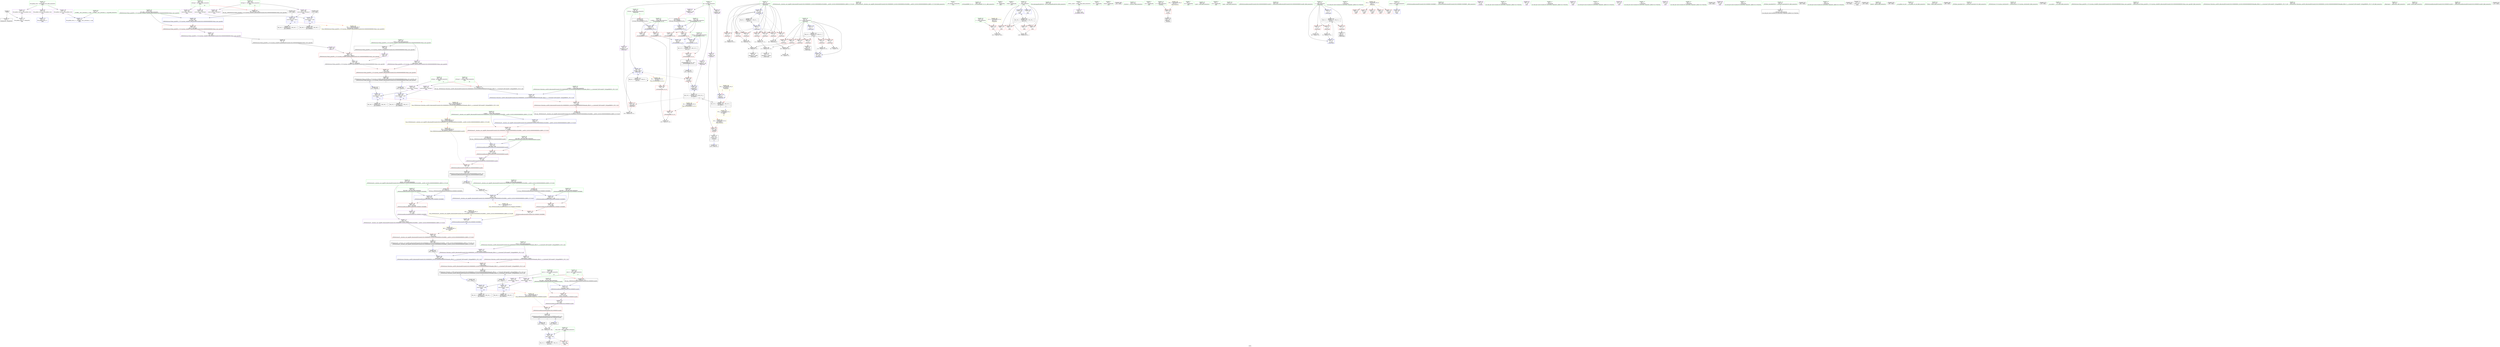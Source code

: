 digraph "SVFG" {
	label="SVFG";

	Node0x55b8c150f120 [shape=record,color=grey,label="{NodeID: 0\nNullPtr}"];
	Node0x55b8c150f120 -> Node0x55b8c1637df0[style=solid];
	Node0x55b8c150f120 -> Node0x55b8c163e3c0[style=solid];
	Node0x55b8c1673c60 [shape=record,color=black,label="{NodeID: 443\n235 = PHI()\n}"];
	Node0x55b8c1673c60 -> Node0x55b8c1639440[style=solid];
	Node0x55b8c1639510 [shape=record,color=blue,label="{NodeID: 194\n240\<--239\ncoerce.dive18\<--call17\nmain\n|{|<s1>16}}"];
	Node0x55b8c1639510 -> Node0x55b8c1653340[style=dashed];
	Node0x55b8c1639510:s1 -> Node0x55b8c1657e40[style=dashed,color=red];
	Node0x55b8c1635e90 [shape=record,color=purple,label="{NodeID: 111\n285\<--274\ncoerce.dive1\<--retval\n_ZNSt6chrono13duration_castINS_8durationIlSt5ratioILl1ELl1000EEEElS2_ILl1ELl1000000000EEEENSt9enable_ifIXsr13__is_durationIT_EE5valueES7_E4typeERKNS1_IT0_T1_EE\n}"];
	Node0x55b8c1635e90 -> Node0x55b8c163d790[style=solid];
	Node0x55b8c16348b0 [shape=record,color=green,label="{NodeID: 28\n58\<--59\nref.tmp\<--ref.tmp_field_insensitive\n_Z6precmpv\n|{|<s1>3}}"];
	Node0x55b8c16348b0 -> Node0x55b8c163e8d0[style=solid];
	Node0x55b8c16348b0:s1 -> Node0x55b8c1672360[style=solid,color=red];
	Node0x55b8c1651a40 [shape=record,color=black,label="{NodeID: 305\nMR_31V_2 = PHI(MR_31V_3, MR_31V_1, )\npts\{192 \}\n}"];
	Node0x55b8c1651a40 -> Node0x55b8c16396b0[style=dashed];
	Node0x55b8c163c750 [shape=record,color=red,label="{NodeID: 139\n111\<--56\n\<--j\n_Z6precmpv\n}"];
	Node0x55b8c163c750 -> Node0x55b8c16468a0[style=solid];
	Node0x55b8c16371a0 [shape=record,color=green,label="{NodeID: 56\n281\<--282\n_ZNSt6chrono20__duration_cast_implINS_8durationIlSt5ratioILl1ELl1000EEEES2_ILl1ELl1000000EElLb1ELb0EE6__castIlS2_ILl1ELl1000000000EEEES4_RKNS1_IT_T0_EE\<--_ZNSt6chrono20__duration_cast_implINS_8durationIlSt5ratioILl1ELl1000EEEES2_ILl1ELl1000000EElLb1ELb0EE6__castIlS2_ILl1ELl1000000000EEEES4_RKNS1_IT_T0_EE_field_insensitive\n}"];
	Node0x55b8c1657e40 [shape=record,color=yellow,style=double,label="{NodeID: 333\n50V_1 = ENCHI(MR_50V_0)\npts\{1820000 1880000 \}\nFun[_ZNSt6chrono13duration_castINS_8durationIlSt5ratioILl1ELl1000EEEElS2_ILl1ELl1000000000EEEENSt9enable_ifIXsr13__is_durationIT_EE5valueES7_E4typeERKNS1_IT0_T1_EE]|{<s0>22}}"];
	Node0x55b8c1657e40:s0 -> Node0x55b8c16576b0[style=dashed,color=red];
	Node0x55b8c163de10 [shape=record,color=red,label="{NodeID: 167\n349\<--348\n\<--__r\n_ZNKSt6chrono8durationIlSt5ratioILl1ELl1000000000EEE5countEv\n}"];
	Node0x55b8c163de10 -> Node0x55b8c1638b50[style=solid];
	Node0x55b8c16389b0 [shape=record,color=black,label="{NodeID: 84\n311\<--318\n_ZNKSt6chrono8durationIlSt5ratioILl1ELl1000EEE5countEv_ret\<--\n_ZNKSt6chrono8durationIlSt5ratioILl1ELl1000EEE5countEv\n|{<s0>17|<s1>18}}"];
	Node0x55b8c16389b0:s0 -> Node0x55b8c1674010[style=solid,color=blue];
	Node0x55b8c16389b0:s1 -> Node0x55b8c1674150[style=solid,color=blue];
	Node0x55b8c1623600 [shape=record,color=green,label="{NodeID: 1\n7\<--1\n__dso_handle\<--dummyObj\nGlob }"];
	Node0x55b8c1673d30 [shape=record,color=black,label="{NodeID: 444\n239 = PHI(289, )\n}"];
	Node0x55b8c1673d30 -> Node0x55b8c1639510[style=solid];
	Node0x55b8c1659870 [shape=record,color=yellow,style=double,label="{NodeID: 361\n60V_1 = ENCHI(MR_60V_0)\npts\{1800000 1860000 \}\nFun[_ZNKSt6chrono8durationIlSt5ratioILl1ELl1000EEE5countEv]}"];
	Node0x55b8c1659870 -> Node0x55b8c163dad0[style=dashed];
	Node0x55b8c16395e0 [shape=record,color=blue,label="{NodeID: 195\n243\<--242\ncoerce.dive20\<--call19\nmain\n|{|<s1>17}}"];
	Node0x55b8c16395e0 -> Node0x55b8c1652e40[style=dashed];
	Node0x55b8c16395e0:s1 -> Node0x55b8c1659870[style=dashed,color=red];
	Node0x55b8c1635f60 [shape=record,color=purple,label="{NodeID: 112\n305\<--291\ncoerce.dive\<--retval\n_ZNKSt6chrono10time_pointINS_3_V212system_clockENS_8durationIlSt5ratioILl1ELl1000000000EEEEE16time_since_epochEv\n}"];
	Node0x55b8c1635f60 -> Node0x55b8c163d930[style=solid];
	Node0x55b8c1634980 [shape=record,color=green,label="{NodeID: 29\n106\<--107\n_ZSt3minIiERKT_S2_S2_\<--_ZSt3minIiERKT_S2_S2__field_insensitive\n}"];
	Node0x55b8c1651f40 [shape=record,color=black,label="{NodeID: 306\nMR_34V_2 = PHI(MR_34V_3, MR_34V_1, )\npts\{1800000 \}\n}"];
	Node0x55b8c1651f40 -> Node0x55b8c1639370[style=dashed];
	Node0x55b8c163c820 [shape=record,color=red,label="{NodeID: 140\n118\<--56\n\<--j\n_Z6precmpv\n}"];
	Node0x55b8c163c820 -> Node0x55b8c1646120[style=solid];
	Node0x55b8c16372a0 [shape=record,color=green,label="{NodeID: 57\n291\<--292\nretval\<--retval_field_insensitive\n_ZNKSt6chrono10time_pointINS_3_V212system_clockENS_8durationIlSt5ratioILl1ELl1000000000EEEEE16time_since_epochEv\n}"];
	Node0x55b8c16372a0 -> Node0x55b8c1638740[style=solid];
	Node0x55b8c16372a0 -> Node0x55b8c1635f60[style=solid];
	Node0x55b8c1657f50 [shape=record,color=yellow,style=double,label="{NodeID: 334\n64V_1 = ENCHI(MR_64V_0)\npts\{327 \}\nFun[_ZNSt6chrono8durationIlSt5ratioILl1ELl1000EEEC2IlvEERKT_]}"];
	Node0x55b8c1657f50 -> Node0x55b8c163e080[style=dashed];
	Node0x55b8c163dee0 [shape=record,color=red,label="{NodeID: 168\n360\<--354\nthis1\<--this.addr\n_ZNSt6chrono8durationIlSt5ratioILl1ELl1000EEEC2IlvEERKT_\n}"];
	Node0x55b8c163dee0 -> Node0x55b8c163b710[style=solid];
	Node0x55b8c1638a80 [shape=record,color=black,label="{NodeID: 85\n320\<--340\n_ZNSt6chrono20__duration_cast_implINS_8durationIlSt5ratioILl1ELl1000EEEES2_ILl1ELl1000000EElLb1ELb0EE6__castIlS2_ILl1ELl1000000000EEEES4_RKNS1_IT_T0_EE_ret\<--\n_ZNSt6chrono20__duration_cast_implINS_8durationIlSt5ratioILl1ELl1000EEEES2_ILl1ELl1000000EElLb1ELb0EE6__castIlS2_ILl1ELl1000000000EEEES4_RKNS1_IT_T0_EE\n|{<s0>22}}"];
	Node0x55b8c1638a80:s0 -> Node0x55b8c1674360[style=solid,color=blue];
	Node0x55b8c1623690 [shape=record,color=green,label="{NodeID: 2\n10\<--1\n.str\<--dummyObj\nGlob }"];
	Node0x55b8c1673ed0 [shape=record,color=black,label="{NodeID: 445\n242 = PHI(272, )\n}"];
	Node0x55b8c1673ed0 -> Node0x55b8c16395e0[style=solid];
	Node0x55b8c16396b0 [shape=record,color=blue,label="{NodeID: 196\n191\<--249\ntime_used\<--sub\nmain\n}"];
	Node0x55b8c16396b0 -> Node0x55b8c163d5f0[style=dashed];
	Node0x55b8c16396b0 -> Node0x55b8c1651a40[style=dashed];
	Node0x55b8c1636030 [shape=record,color=purple,label="{NodeID: 113\n297\<--296\n__d\<--this1\n_ZNKSt6chrono10time_pointINS_3_V212system_clockENS_8durationIlSt5ratioILl1ELl1000000000EEEEE16time_since_epochEv\n}"];
	Node0x55b8c1636030 -> Node0x55b8c1638810[style=solid];
	Node0x55b8c1634a80 [shape=record,color=green,label="{NodeID: 30\n131\<--132\nretval\<--retval_field_insensitive\n_ZSt3minIiERKT_S2_S2_\n}"];
	Node0x55b8c1634a80 -> Node0x55b8c163ca90[style=solid];
	Node0x55b8c1634a80 -> Node0x55b8c163edb0[style=solid];
	Node0x55b8c1634a80 -> Node0x55b8c163ee80[style=solid];
	Node0x55b8c1652440 [shape=record,color=black,label="{NodeID: 307\nMR_36V_2 = PHI(MR_36V_3, MR_36V_1, )\npts\{1820000 \}\n}"];
	Node0x55b8c1652440 -> Node0x55b8c163f1c0[style=dashed];
	Node0x55b8c163c8f0 [shape=record,color=red,label="{NodeID: 141\n102\<--101\n\<--arrayidx13\n_Z6precmpv\n}"];
	Node0x55b8c163c8f0 -> Node0x55b8c1647020[style=solid];
	Node0x55b8c1637370 [shape=record,color=green,label="{NodeID: 58\n293\<--294\nthis.addr\<--this.addr_field_insensitive\n_ZNKSt6chrono10time_pointINS_3_V212system_clockENS_8durationIlSt5ratioILl1ELl1000000000EEEEE16time_since_epochEv\n}"];
	Node0x55b8c1637370 -> Node0x55b8c163d860[style=solid];
	Node0x55b8c1637370 -> Node0x55b8c16399f0[style=solid];
	Node0x55b8c165fdf0 [shape=record,color=yellow,style=double,label="{NodeID: 418\n10V_2 = CSCHI(MR_10V_1)\npts\{90000 \}\nCS[]|{<s0>12}}"];
	Node0x55b8c165fdf0:s0 -> Node0x55b8c149de00[style=dashed,color=red];
	Node0x55b8c163dfb0 [shape=record,color=red,label="{NodeID: 169\n362\<--356\n\<--__rep.addr\n_ZNSt6chrono8durationIlSt5ratioILl1ELl1000EEEC2IlvEERKT_\n}"];
	Node0x55b8c163dfb0 -> Node0x55b8c163e080[style=solid];
	Node0x55b8c1638b50 [shape=record,color=black,label="{NodeID: 86\n342\<--349\n_ZNKSt6chrono8durationIlSt5ratioILl1ELl1000000000EEE5countEv_ret\<--\n_ZNKSt6chrono8durationIlSt5ratioILl1ELl1000000000EEE5countEv\n|{<s0>24}}"];
	Node0x55b8c1638b50:s0 -> Node0x55b8c1672190[style=solid,color=blue];
	Node0x55b8c1632b70 [shape=record,color=green,label="{NodeID: 3\n12\<--1\nstderr\<--dummyObj\nGlob }"];
	Node0x55b8c1674010 [shape=record,color=black,label="{NodeID: 446\n245 = PHI(311, )\n}"];
	Node0x55b8c1674010 -> Node0x55b8c1645fa0[style=solid];
	Node0x55b8c1639780 [shape=record,color=blue,label="{NodeID: 197\n177\<--259\n_\<--inc\nmain\n}"];
	Node0x55b8c1639780 -> Node0x55b8c1651540[style=dashed];
	Node0x55b8c1636100 [shape=record,color=purple,label="{NodeID: 114\n378\<--298\noffset_0\<--\n}"];
	Node0x55b8c1636100 -> Node0x55b8c1639ac0[style=solid];
	Node0x55b8c1634b50 [shape=record,color=green,label="{NodeID: 31\n133\<--134\n__a.addr\<--__a.addr_field_insensitive\n_ZSt3minIiERKT_S2_S2_\n}"];
	Node0x55b8c1634b50 -> Node0x55b8c163cb60[style=solid];
	Node0x55b8c1634b50 -> Node0x55b8c163cc30[style=solid];
	Node0x55b8c1634b50 -> Node0x55b8c163ec10[style=solid];
	Node0x55b8c1652940 [shape=record,color=black,label="{NodeID: 308\nMR_38V_2 = PHI(MR_38V_3, MR_38V_1, )\npts\{1840000 \}\n}"];
	Node0x55b8c1652940 -> Node0x55b8c163f0f0[style=dashed];
	Node0x55b8c163c9c0 [shape=record,color=red,label="{NodeID: 142\n108\<--105\n\<--call\n_Z6precmpv\n}"];
	Node0x55b8c163c9c0 -> Node0x55b8c163e9a0[style=solid];
	Node0x55b8c1637440 [shape=record,color=green,label="{NodeID: 59\n303\<--304\nllvm.memcpy.p0i8.p0i8.i64\<--llvm.memcpy.p0i8.p0i8.i64_field_insensitive\n}"];
	Node0x55b8c165ff50 [shape=record,color=yellow,style=double,label="{NodeID: 419\n66V_2 = CSCHI(MR_66V_1)\npts\{3230000 \}\nCS[]}"];
	Node0x55b8c165ff50 -> Node0x55b8c163dc70[style=dashed];
	Node0x55b8c163e080 [shape=record,color=red,label="{NodeID: 170\n363\<--362\n\<--\n_ZNSt6chrono8durationIlSt5ratioILl1ELl1000EEEC2IlvEERKT_\n}"];
	Node0x55b8c163e080 -> Node0x55b8c163a070[style=solid];
	Node0x55b8c1638c20 [shape=record,color=purple,label="{NodeID: 87\n33\<--4\n\<--_ZStL8__ioinit\n__cxx_global_var_init\n}"];
	Node0x55b8c1632c00 [shape=record,color=green,label="{NodeID: 4\n13\<--1\n.str.1\<--dummyObj\nGlob }"];
	Node0x55b8c1674150 [shape=record,color=black,label="{NodeID: 447\n248 = PHI(311, )\n}"];
	Node0x55b8c1674150 -> Node0x55b8c1645fa0[style=solid];
	Node0x55b8c1639850 [shape=record,color=blue,label="{NodeID: 198\n276\<--273\n__d.addr\<--__d\n_ZNSt6chrono13duration_castINS_8durationIlSt5ratioILl1ELl1000EEEElS2_ILl1ELl1000000000EEEENSt9enable_ifIXsr13__is_durationIT_EE5valueES7_E4typeERKNS1_IT0_T1_EE\n}"];
	Node0x55b8c1639850 -> Node0x55b8c163d6c0[style=dashed];
	Node0x55b8c163b3d0 [shape=record,color=purple,label="{NodeID: 115\n379\<--299\noffset_0\<--\n}"];
	Node0x55b8c163b3d0 -> Node0x55b8c163e150[style=solid];
	Node0x55b8c1634c20 [shape=record,color=green,label="{NodeID: 32\n135\<--136\n__b.addr\<--__b.addr_field_insensitive\n_ZSt3minIiERKT_S2_S2_\n}"];
	Node0x55b8c1634c20 -> Node0x55b8c163cd00[style=solid];
	Node0x55b8c1634c20 -> Node0x55b8c163cdd0[style=solid];
	Node0x55b8c1634c20 -> Node0x55b8c163ece0[style=solid];
	Node0x55b8c1652e40 [shape=record,color=black,label="{NodeID: 309\nMR_40V_2 = PHI(MR_40V_3, MR_40V_1, )\npts\{1860000 \}\n}"];
	Node0x55b8c1652e40 -> Node0x55b8c16395e0[style=dashed];
	Node0x55b8c163ca90 [shape=record,color=red,label="{NodeID: 143\n151\<--131\n\<--retval\n_ZSt3minIiERKT_S2_S2_\n}"];
	Node0x55b8c163ca90 -> Node0x55b8c1638400[style=solid];
	Node0x55b8c1637540 [shape=record,color=green,label="{NodeID: 60\n313\<--314\nthis.addr\<--this.addr_field_insensitive\n_ZNKSt6chrono8durationIlSt5ratioILl1ELl1000EEE5countEv\n}"];
	Node0x55b8c1637540 -> Node0x55b8c163da00[style=solid];
	Node0x55b8c1637540 -> Node0x55b8c1639b90[style=solid];
	Node0x55b8c149e960 [shape=record,color=black,label="{NodeID: 420\n321 = PHI(279, )\n0th arg _ZNSt6chrono20__duration_cast_implINS_8durationIlSt5ratioILl1ELl1000EEEES2_ILl1ELl1000000EElLb1ELb0EE6__castIlS2_ILl1ELl1000000000EEEES4_RKNS1_IT_T0_EE }"];
	Node0x55b8c149e960 -> Node0x55b8c1639c60[style=solid];
	Node0x55b8c163e150 [shape=record,color=red,label="{NodeID: 171\n380\<--379\ndummyVal\<--offset_0\n_ZNKSt6chrono10time_pointINS_3_V212system_clockENS_8durationIlSt5ratioILl1ELl1000000000EEEEE16time_since_epochEv\n}"];
	Node0x55b8c163e150 -> Node0x55b8c1639ac0[style=solid];
	Node0x55b8c1638cf0 [shape=record,color=purple,label="{NodeID: 88\n69\<--8\narrayidx\<--dp\n_Z6precmpv\n}"];
	Node0x55b8c1638cf0 -> Node0x55b8c163e590[style=solid];
	Node0x55b8c1632c90 [shape=record,color=green,label="{NodeID: 5\n15\<--1\nstdout\<--dummyObj\nGlob }"];
	Node0x55b8c1674290 [shape=record,color=black,label="{NodeID: 448\n254 = PHI()\n}"];
	Node0x55b8c1639920 [shape=record,color=blue,label="{NodeID: 199\n283\<--280\ncoerce.dive\<--call\n_ZNSt6chrono13duration_castINS_8durationIlSt5ratioILl1ELl1000EEEElS2_ILl1ELl1000000000EEEENSt9enable_ifIXsr13__is_durationIT_EE5valueES7_E4typeERKNS1_IT0_T1_EE\n}"];
	Node0x55b8c1639920 -> Node0x55b8c163d790[style=dashed];
	Node0x55b8c163b4a0 [shape=record,color=purple,label="{NodeID: 116\n317\<--316\n__r\<--this1\n_ZNKSt6chrono8durationIlSt5ratioILl1ELl1000EEE5countEv\n}"];
	Node0x55b8c163b4a0 -> Node0x55b8c163dad0[style=solid];
	Node0x55b8c1634cf0 [shape=record,color=green,label="{NodeID: 33\n153\<--154\n_Z5solvev\<--_Z5solvev_field_insensitive\n}"];
	Node0x55b8c1653340 [shape=record,color=black,label="{NodeID: 310\nMR_42V_2 = PHI(MR_42V_3, MR_42V_1, )\npts\{1880000 \}\n}"];
	Node0x55b8c1653340 -> Node0x55b8c1639510[style=dashed];
	Node0x55b8c163cb60 [shape=record,color=red,label="{NodeID: 144\n141\<--133\n\<--__a.addr\n_ZSt3minIiERKT_S2_S2_\n}"];
	Node0x55b8c163cb60 -> Node0x55b8c163cf70[style=solid];
	Node0x55b8c1637610 [shape=record,color=green,label="{NodeID: 61\n322\<--323\nretval\<--retval_field_insensitive\n_ZNSt6chrono20__duration_cast_implINS_8durationIlSt5ratioILl1ELl1000EEEES2_ILl1ELl1000000EElLb1ELb0EE6__castIlS2_ILl1ELl1000000000EEEES4_RKNS1_IT_T0_EE\n|{|<s1>25}}"];
	Node0x55b8c1637610 -> Node0x55b8c163b570[style=solid];
	Node0x55b8c1637610:s1 -> Node0x55b8c16726b0[style=solid,color=red];
	Node0x55b8c166fed0 [shape=record,color=black,label="{NodeID: 421\n129 = PHI(98, )\n0th arg _ZSt3minIiERKT_S2_S2_ }"];
	Node0x55b8c166fed0 -> Node0x55b8c163ec10[style=solid];
	Node0x55b8c163e220 [shape=record,color=blue,label="{NodeID: 172\n375\<--23\nllvm.global_ctors_0\<--\nGlob }"];
	Node0x55b8c1638dc0 [shape=record,color=purple,label="{NodeID: 89\n98\<--8\narrayidx11\<--dp\n_Z6precmpv\n|{<s0>3}}"];
	Node0x55b8c1638dc0:s0 -> Node0x55b8c166fed0[style=solid,color=red];
	Node0x55b8c1632d20 [shape=record,color=green,label="{NodeID: 6\n16\<--1\n.str.2\<--dummyObj\nGlob }"];
	Node0x55b8c1674360 [shape=record,color=black,label="{NodeID: 449\n280 = PHI(320, )\n}"];
	Node0x55b8c1674360 -> Node0x55b8c1639920[style=solid];
	Node0x55b8c16399f0 [shape=record,color=blue,label="{NodeID: 200\n293\<--290\nthis.addr\<--this\n_ZNKSt6chrono10time_pointINS_3_V212system_clockENS_8durationIlSt5ratioILl1ELl1000000000EEEEE16time_since_epochEv\n}"];
	Node0x55b8c16399f0 -> Node0x55b8c163d860[style=dashed];
	Node0x55b8c163b570 [shape=record,color=purple,label="{NodeID: 117\n339\<--322\ncoerce.dive\<--retval\n_ZNSt6chrono20__duration_cast_implINS_8durationIlSt5ratioILl1ELl1000EEEES2_ILl1ELl1000000EElLb1ELb0EE6__castIlS2_ILl1ELl1000000000EEEES4_RKNS1_IT_T0_EE\n}"];
	Node0x55b8c163b570 -> Node0x55b8c163dc70[style=solid];
	Node0x55b8c1634df0 [shape=record,color=green,label="{NodeID: 34\n156\<--157\nn\<--n_field_insensitive\n_Z5solvev\n}"];
	Node0x55b8c1634df0 -> Node0x55b8c163d040[style=solid];
	Node0x55b8c1653840 [shape=record,color=black,label="{NodeID: 311\nMR_44V_2 = PHI(MR_44V_3, MR_44V_1, )\npts\{1900000 \}\n}"];
	Node0x55b8c1653840 -> Node0x55b8c1639440[style=dashed];
	Node0x55b8c163cc30 [shape=record,color=red,label="{NodeID: 145\n148\<--133\n\<--__a.addr\n_ZSt3minIiERKT_S2_S2_\n}"];
	Node0x55b8c163cc30 -> Node0x55b8c163ee80[style=solid];
	Node0x55b8c16376e0 [shape=record,color=green,label="{NodeID: 62\n324\<--325\n__d.addr\<--__d.addr_field_insensitive\n_ZNSt6chrono20__duration_cast_implINS_8durationIlSt5ratioILl1ELl1000EEEES2_ILl1ELl1000000EElLb1ELb0EE6__castIlS2_ILl1ELl1000000000EEEES4_RKNS1_IT_T0_EE\n}"];
	Node0x55b8c16376e0 -> Node0x55b8c163dba0[style=solid];
	Node0x55b8c16376e0 -> Node0x55b8c1639c60[style=solid];
	Node0x55b8c1672190 [shape=record,color=black,label="{NodeID: 422\n330 = PHI(342, )\n}"];
	Node0x55b8c1672190 -> Node0x55b8c1646a20[style=solid];
	Node0x55b8c163e2f0 [shape=record,color=blue,label="{NodeID: 173\n376\<--24\nllvm.global_ctors_1\<--_GLOBAL__sub_I_jerrymao_3_1.cpp\nGlob }"];
	Node0x55b8c1638e90 [shape=record,color=purple,label="{NodeID: 90\n101\<--8\narrayidx13\<--dp\n_Z6precmpv\n}"];
	Node0x55b8c1638e90 -> Node0x55b8c163c8f0[style=solid];
	Node0x55b8c1633560 [shape=record,color=green,label="{NodeID: 7\n18\<--1\n.str.3\<--dummyObj\nGlob }"];
	Node0x55b8c1645e20 [shape=record,color=grey,label="{NodeID: 284\n89 = Binary(85, 88, )\n}"];
	Node0x55b8c1645e20 -> Node0x55b8c16474a0[style=solid];
	Node0x55b8c1639ac0 [shape=record,color=blue, style = dotted,label="{NodeID: 201\n378\<--380\noffset_0\<--dummyVal\n_ZNKSt6chrono10time_pointINS_3_V212system_clockENS_8durationIlSt5ratioILl1ELl1000000000EEEEE16time_since_epochEv\n}"];
	Node0x55b8c1639ac0 -> Node0x55b8c163d930[style=dashed];
	Node0x55b8c163b640 [shape=record,color=purple,label="{NodeID: 118\n348\<--347\n__r\<--this1\n_ZNKSt6chrono8durationIlSt5ratioILl1ELl1000000000EEE5countEv\n}"];
	Node0x55b8c163b640 -> Node0x55b8c163de10[style=solid];
	Node0x55b8c1634ec0 [shape=record,color=green,label="{NodeID: 35\n160\<--161\nscanf\<--scanf_field_insensitive\n}"];
	Node0x55b8c1653d40 [shape=record,color=black,label="{NodeID: 312\nMR_13V_3 = PHI(MR_13V_4, MR_13V_2, )\npts\{132 \}\n}"];
	Node0x55b8c1653d40 -> Node0x55b8c163ca90[style=dashed];
	Node0x55b8c163cd00 [shape=record,color=red,label="{NodeID: 146\n139\<--135\n\<--__b.addr\n_ZSt3minIiERKT_S2_S2_\n}"];
	Node0x55b8c163cd00 -> Node0x55b8c163cea0[style=solid];
	Node0x55b8c16377b0 [shape=record,color=green,label="{NodeID: 63\n326\<--327\nref.tmp\<--ref.tmp_field_insensitive\n_ZNSt6chrono20__duration_cast_implINS_8durationIlSt5ratioILl1ELl1000EEEES2_ILl1ELl1000000EElLb1ELb0EE6__castIlS2_ILl1ELl1000000000EEEES4_RKNS1_IT_T0_EE\n|{|<s1>25}}"];
	Node0x55b8c16377b0 -> Node0x55b8c1639d30[style=solid];
	Node0x55b8c16377b0:s1 -> Node0x55b8c16727c0[style=solid,color=red];
	Node0x55b8c1672360 [shape=record,color=black,label="{NodeID: 423\n130 = PHI(58, )\n1st arg _ZSt3minIiERKT_S2_S2_ }"];
	Node0x55b8c1672360 -> Node0x55b8c163ece0[style=solid];
	Node0x55b8c16584f0 [shape=record,color=yellow,style=double,label="{NodeID: 340\n56V_1 = ENCHI(MR_56V_0)\npts\{1840000 1900000 \}\nFun[_ZNKSt6chrono10time_pointINS_3_V212system_clockENS_8durationIlSt5ratioILl1ELl1000000000EEEEE16time_since_epochEv]}"];
	Node0x55b8c16584f0 -> Node0x55b8c163e150[style=dashed];
	Node0x55b8c163e3c0 [shape=record,color=blue, style = dotted,label="{NodeID: 174\n377\<--3\nllvm.global_ctors_2\<--dummyVal\nGlob }"];
	Node0x55b8c1638f60 [shape=record,color=purple,label="{NodeID: 91\n115\<--8\narrayidx18\<--dp\n_Z6precmpv\n}"];
	Node0x55b8c1638f60 -> Node0x55b8c163e9a0[style=solid];
	Node0x55b8c16335f0 [shape=record,color=green,label="{NodeID: 8\n20\<--1\n.str.4\<--dummyObj\nGlob }"];
	Node0x55b8c1645fa0 [shape=record,color=grey,label="{NodeID: 285\n249 = Binary(245, 248, )\n}"];
	Node0x55b8c1645fa0 -> Node0x55b8c16396b0[style=solid];
	Node0x55b8c1639b90 [shape=record,color=blue,label="{NodeID: 202\n313\<--312\nthis.addr\<--this\n_ZNKSt6chrono8durationIlSt5ratioILl1ELl1000EEE5countEv\n}"];
	Node0x55b8c1639b90 -> Node0x55b8c163da00[style=dashed];
	Node0x55b8c163b710 [shape=record,color=purple,label="{NodeID: 119\n361\<--360\n__r\<--this1\n_ZNSt6chrono8durationIlSt5ratioILl1ELl1000EEEC2IlvEERKT_\n}"];
	Node0x55b8c163b710 -> Node0x55b8c163a070[style=solid];
	Node0x55b8c1634fc0 [shape=record,color=green,label="{NodeID: 36\n170\<--171\nmain\<--main_field_insensitive\n}"];
	Node0x55b8c163cdd0 [shape=record,color=red,label="{NodeID: 147\n145\<--135\n\<--__b.addr\n_ZSt3minIiERKT_S2_S2_\n}"];
	Node0x55b8c163cdd0 -> Node0x55b8c163edb0[style=solid];
	Node0x55b8c1637880 [shape=record,color=green,label="{NodeID: 64\n331\<--332\n_ZNKSt6chrono8durationIlSt5ratioILl1ELl1000000000EEE5countEv\<--_ZNKSt6chrono8durationIlSt5ratioILl1ELl1000000000EEE5countEv_field_insensitive\n}"];
	Node0x55b8c16724a0 [shape=record,color=black,label="{NodeID: 424\n273 = PHI(181, 187, )\n0th arg _ZNSt6chrono13duration_castINS_8durationIlSt5ratioILl1ELl1000EEEElS2_ILl1ELl1000000000EEEENSt9enable_ifIXsr13__is_durationIT_EE5valueES7_E4typeERKNS1_IT0_T1_EE }"];
	Node0x55b8c16724a0 -> Node0x55b8c1639850[style=solid];
	Node0x55b8c163e4c0 [shape=record,color=blue,label="{NodeID: 175\n52\<--61\ni\<--\n_Z6precmpv\n}"];
	Node0x55b8c163e4c0 -> Node0x55b8c1650b40[style=dashed];
	Node0x55b8c1639030 [shape=record,color=purple,label="{NodeID: 92\n164\<--8\narrayidx\<--dp\n_Z5solvev\n}"];
	Node0x55b8c1639030 -> Node0x55b8c163d110[style=solid];
	Node0x55b8c1633680 [shape=record,color=green,label="{NodeID: 9\n23\<--1\n\<--dummyObj\nCan only get source location for instruction, argument, global var or function.}"];
	Node0x55b8c1646120 [shape=record,color=grey,label="{NodeID: 286\n119 = Binary(118, 61, )\n}"];
	Node0x55b8c1646120 -> Node0x55b8c163ea70[style=solid];
	Node0x55b8c1639c60 [shape=record,color=blue,label="{NodeID: 203\n324\<--321\n__d.addr\<--__d\n_ZNSt6chrono20__duration_cast_implINS_8durationIlSt5ratioILl1ELl1000EEEES2_ILl1ELl1000000EElLb1ELb0EE6__castIlS2_ILl1ELl1000000000EEEES4_RKNS1_IT_T0_EE\n}"];
	Node0x55b8c1639c60 -> Node0x55b8c163dba0[style=dashed];
	Node0x55b8c163b7e0 [shape=record,color=red,label="{NodeID: 120\n203\<--12\n\<--stderr\nmain\n}"];
	Node0x55b8c16350c0 [shape=record,color=green,label="{NodeID: 37\n173\<--174\nretval\<--retval_field_insensitive\nmain\n}"];
	Node0x55b8c16350c0 -> Node0x55b8c163ef50[style=solid];
	Node0x55b8c163cea0 [shape=record,color=red,label="{NodeID: 148\n140\<--139\n\<--\n_ZSt3minIiERKT_S2_S2_\n}"];
	Node0x55b8c163cea0 -> Node0x55b8c16471a0[style=solid];
	Node0x55b8c1637980 [shape=record,color=green,label="{NodeID: 65\n337\<--338\n_ZNSt6chrono8durationIlSt5ratioILl1ELl1000EEEC2IlvEERKT_\<--_ZNSt6chrono8durationIlSt5ratioILl1ELl1000EEEC2IlvEERKT__field_insensitive\n}"];
	Node0x55b8c16726b0 [shape=record,color=black,label="{NodeID: 425\n352 = PHI(322, )\n0th arg _ZNSt6chrono8durationIlSt5ratioILl1ELl1000EEEC2IlvEERKT_ }"];
	Node0x55b8c16726b0 -> Node0x55b8c1639ed0[style=solid];
	Node0x55b8c1658710 [shape=record,color=yellow,style=double,label="{NodeID: 342\n50V_1 = ENCHI(MR_50V_0)\npts\{1820000 1880000 \}\nFun[_ZNKSt6chrono8durationIlSt5ratioILl1ELl1000000000EEE5countEv]}"];
	Node0x55b8c1658710 -> Node0x55b8c163de10[style=dashed];
	Node0x55b8c163e590 [shape=record,color=blue,label="{NodeID: 176\n69\<--71\narrayidx\<--\n_Z6precmpv\n}"];
	Node0x55b8c163e590 -> Node0x55b8c163e590[style=dashed];
	Node0x55b8c163e590 -> Node0x55b8c1656440[style=dashed];
	Node0x55b8c1639100 [shape=record,color=purple,label="{NodeID: 93\n158\<--10\n\<--.str\n_Z5solvev\n}"];
	Node0x55b8c1633740 [shape=record,color=green,label="{NodeID: 10\n61\<--1\n\<--dummyObj\nCan only get source location for instruction, argument, global var or function.}"];
	Node0x55b8c16462a0 [shape=record,color=grey,label="{NodeID: 287\n124 = Binary(123, 61, )\n}"];
	Node0x55b8c16462a0 -> Node0x55b8c163eb40[style=solid];
	Node0x55b8c1639d30 [shape=record,color=blue,label="{NodeID: 204\n326\<--333\nref.tmp\<--div\n_ZNSt6chrono20__duration_cast_implINS_8durationIlSt5ratioILl1ELl1000EEEES2_ILl1ELl1000000EElLb1ELb0EE6__castIlS2_ILl1ELl1000000000EEEES4_RKNS1_IT_T0_EE\n|{<s0>25}}"];
	Node0x55b8c1639d30:s0 -> Node0x55b8c1657f50[style=dashed,color=red];
	Node0x55b8c163b8b0 [shape=record,color=red,label="{NodeID: 121\n251\<--12\n\<--stderr\nmain\n}"];
	Node0x55b8c1635190 [shape=record,color=green,label="{NodeID: 38\n175\<--176\nt\<--t_field_insensitive\nmain\n}"];
	Node0x55b8c1635190 -> Node0x55b8c163d1e0[style=solid];
	Node0x55b8c1654c40 [shape=record,color=black,label="{NodeID: 315\nMR_10V_5 = PHI(MR_10V_6, MR_10V_4, )\npts\{90000 \}\n|{|<s4>3}}"];
	Node0x55b8c1654c40 -> Node0x55b8c163c8f0[style=dashed];
	Node0x55b8c1654c40 -> Node0x55b8c163c9c0[style=dashed];
	Node0x55b8c1654c40 -> Node0x55b8c163e9a0[style=dashed];
	Node0x55b8c1654c40 -> Node0x55b8c1656440[style=dashed];
	Node0x55b8c1654c40:s4 -> Node0x55b8c1657b70[style=dashed,color=red];
	Node0x55b8c163cf70 [shape=record,color=red,label="{NodeID: 149\n142\<--141\n\<--\n_ZSt3minIiERKT_S2_S2_\n}"];
	Node0x55b8c163cf70 -> Node0x55b8c16471a0[style=solid];
	Node0x55b8c1637a80 [shape=record,color=green,label="{NodeID: 66\n344\<--345\nthis.addr\<--this.addr_field_insensitive\n_ZNKSt6chrono8durationIlSt5ratioILl1ELl1000000000EEE5countEv\n}"];
	Node0x55b8c1637a80 -> Node0x55b8c163dd40[style=solid];
	Node0x55b8c1637a80 -> Node0x55b8c1639e00[style=solid];
	Node0x55b8c16727c0 [shape=record,color=black,label="{NodeID: 426\n353 = PHI(326, )\n1st arg _ZNSt6chrono8durationIlSt5ratioILl1ELl1000EEEC2IlvEERKT_ }"];
	Node0x55b8c16727c0 -> Node0x55b8c1639fa0[style=solid];
	Node0x55b8c1658820 [shape=record,color=yellow,style=double,label="{NodeID: 343\n23V_1 = ENCHI(MR_23V_0)\npts\{1 \}\nFun[main]}"];
	Node0x55b8c1658820 -> Node0x55b8c163b7e0[style=dashed];
	Node0x55b8c1658820 -> Node0x55b8c163b8b0[style=dashed];
	Node0x55b8c1658820 -> Node0x55b8c163b980[style=dashed];
	Node0x55b8c1658820 -> Node0x55b8c163ba50[style=dashed];
	Node0x55b8c1658820 -> Node0x55b8c163bb20[style=dashed];
	Node0x55b8c163e660 [shape=record,color=blue,label="{NodeID: 177\n52\<--74\ni\<--inc\n_Z6precmpv\n}"];
	Node0x55b8c163e660 -> Node0x55b8c1650b40[style=dashed];
	Node0x55b8c16391d0 [shape=record,color=purple,label="{NodeID: 94\n195\<--10\n\<--.str\nmain\n}"];
	Node0x55b8c1633840 [shape=record,color=green,label="{NodeID: 11\n65\<--1\n\<--dummyObj\nCan only get source location for instruction, argument, global var or function.}"];
	Node0x55b8c1646420 [shape=record,color=grey,label="{NodeID: 288\n95 = Binary(93, 94, )\n}"];
	Node0x55b8c1646420 -> Node0x55b8c16465a0[style=solid];
	Node0x55b8c1639e00 [shape=record,color=blue,label="{NodeID: 205\n344\<--343\nthis.addr\<--this\n_ZNKSt6chrono8durationIlSt5ratioILl1ELl1000000000EEE5countEv\n}"];
	Node0x55b8c1639e00 -> Node0x55b8c163dd40[style=dashed];
	Node0x55b8c163b980 [shape=record,color=red,label="{NodeID: 122\n262\<--12\n\<--stderr\nmain\n}"];
	Node0x55b8c1635260 [shape=record,color=green,label="{NodeID: 39\n177\<--178\n_\<--__field_insensitive\nmain\n}"];
	Node0x55b8c1635260 -> Node0x55b8c163d2b0[style=solid];
	Node0x55b8c1635260 -> Node0x55b8c163d380[style=solid];
	Node0x55b8c1635260 -> Node0x55b8c163d450[style=solid];
	Node0x55b8c1635260 -> Node0x55b8c163d520[style=solid];
	Node0x55b8c1635260 -> Node0x55b8c163f020[style=solid];
	Node0x55b8c1635260 -> Node0x55b8c1639780[style=solid];
	Node0x55b8c1655950 [shape=record,color=black,label="{NodeID: 316\nMR_4V_3 = PHI(MR_4V_4, MR_4V_2, )\npts\{55 \}\n}"];
	Node0x55b8c1655950 -> Node0x55b8c163be60[style=dashed];
	Node0x55b8c1655950 -> Node0x55b8c163bf30[style=dashed];
	Node0x55b8c1655950 -> Node0x55b8c163c000[style=dashed];
	Node0x55b8c1655950 -> Node0x55b8c163c0d0[style=dashed];
	Node0x55b8c1655950 -> Node0x55b8c163c1a0[style=dashed];
	Node0x55b8c1655950 -> Node0x55b8c163c270[style=dashed];
	Node0x55b8c1655950 -> Node0x55b8c163eb40[style=dashed];
	Node0x55b8c163d040 [shape=record,color=red,label="{NodeID: 150\n162\<--156\n\<--n\n_Z5solvev\n}"];
	Node0x55b8c163d040 -> Node0x55b8c16384d0[style=solid];
	Node0x55b8c1637b50 [shape=record,color=green,label="{NodeID: 67\n354\<--355\nthis.addr\<--this.addr_field_insensitive\n_ZNSt6chrono8durationIlSt5ratioILl1ELl1000EEEC2IlvEERKT_\n}"];
	Node0x55b8c1637b50 -> Node0x55b8c163dee0[style=solid];
	Node0x55b8c1637b50 -> Node0x55b8c1639ed0[style=solid];
	Node0x55b8c16728d0 [shape=record,color=black,label="{NodeID: 427\n290 = PHI(183, 189, )\n0th arg _ZNKSt6chrono10time_pointINS_3_V212system_clockENS_8durationIlSt5ratioILl1ELl1000000000EEEEE16time_since_epochEv }"];
	Node0x55b8c16728d0 -> Node0x55b8c16399f0[style=solid];
	Node0x55b8c163e730 [shape=record,color=blue,label="{NodeID: 178\n54\<--78\ni1\<--\n_Z6precmpv\n}"];
	Node0x55b8c163e730 -> Node0x55b8c1655950[style=dashed];
	Node0x55b8c16392a0 [shape=record,color=purple,label="{NodeID: 95\n205\<--13\n\<--.str.1\nmain\n}"];
	Node0x55b8c1633940 [shape=record,color=green,label="{NodeID: 12\n71\<--1\n\<--dummyObj\nCan only get source location for instruction, argument, global var or function.}"];
	Node0x55b8c16465a0 [shape=record,color=grey,label="{NodeID: 289\n96 = Binary(92, 95, )\n}"];
	Node0x55b8c16465a0 -> Node0x55b8c1638190[style=solid];
	Node0x55b8c1639ed0 [shape=record,color=blue,label="{NodeID: 206\n354\<--352\nthis.addr\<--this\n_ZNSt6chrono8durationIlSt5ratioILl1ELl1000EEEC2IlvEERKT_\n}"];
	Node0x55b8c1639ed0 -> Node0x55b8c163dee0[style=dashed];
	Node0x55b8c163ba50 [shape=record,color=red,label="{NodeID: 123\n209\<--15\n\<--stdout\nmain\n}"];
	Node0x55b8c1635330 [shape=record,color=green,label="{NodeID: 40\n179\<--180\nstart_ti\<--start_ti_field_insensitive\nmain\n|{|<s1>18}}"];
	Node0x55b8c1635330 -> Node0x55b8c1636760[style=solid];
	Node0x55b8c1635330:s1 -> Node0x55b8c1672bc0[style=solid,color=red];
	Node0x55b8c1655a40 [shape=record,color=black,label="{NodeID: 317\nMR_6V_2 = PHI(MR_6V_4, MR_6V_1, )\npts\{57 \}\n}"];
	Node0x55b8c1655a40 -> Node0x55b8c163e800[style=dashed];
	Node0x55b8c163d110 [shape=record,color=red,label="{NodeID: 151\n165\<--164\n\<--arrayidx\n_Z5solvev\n}"];
	Node0x55b8c163d110 -> Node0x55b8c16385a0[style=solid];
	Node0x55b8c1637c20 [shape=record,color=green,label="{NodeID: 68\n356\<--357\n__rep.addr\<--__rep.addr_field_insensitive\n_ZNSt6chrono8durationIlSt5ratioILl1ELl1000EEEC2IlvEERKT_\n}"];
	Node0x55b8c1637c20 -> Node0x55b8c163dfb0[style=solid];
	Node0x55b8c1637c20 -> Node0x55b8c1639fa0[style=solid];
	Node0x55b8c1672ab0 [shape=record,color=black,label="{NodeID: 428\n343 = PHI(329, )\n0th arg _ZNKSt6chrono8durationIlSt5ratioILl1ELl1000000000EEE5countEv }"];
	Node0x55b8c1672ab0 -> Node0x55b8c1639e00[style=solid];
	Node0x55b8c1658a10 [shape=record,color=yellow,style=double,label="{NodeID: 345\n27V_1 = ENCHI(MR_27V_0)\npts\{176 \}\nFun[main]}"];
	Node0x55b8c1658a10 -> Node0x55b8c163d1e0[style=dashed];
	Node0x55b8c163e800 [shape=record,color=blue,label="{NodeID: 179\n56\<--61\nj\<--\n_Z6precmpv\n}"];
	Node0x55b8c163e800 -> Node0x55b8c163c340[style=dashed];
	Node0x55b8c163e800 -> Node0x55b8c163c410[style=dashed];
	Node0x55b8c163e800 -> Node0x55b8c163c4e0[style=dashed];
	Node0x55b8c163e800 -> Node0x55b8c163c5b0[style=dashed];
	Node0x55b8c163e800 -> Node0x55b8c163c680[style=dashed];
	Node0x55b8c163e800 -> Node0x55b8c163c750[style=dashed];
	Node0x55b8c163e800 -> Node0x55b8c163c820[style=dashed];
	Node0x55b8c163e800 -> Node0x55b8c163ea70[style=dashed];
	Node0x55b8c163e800 -> Node0x55b8c1655a40[style=dashed];
	Node0x55b8c16361f0 [shape=record,color=purple,label="{NodeID: 96\n231\<--16\n\<--.str.2\nmain\n}"];
	Node0x55b8c1633a40 [shape=record,color=green,label="{NodeID: 13\n78\<--1\n\<--dummyObj\nCan only get source location for instruction, argument, global var or function.}"];
	Node0x55b8c1646720 [shape=record,color=grey,label="{NodeID: 290\n113 = Binary(109, 112, )\n}"];
	Node0x55b8c1646720 -> Node0x55b8c1638330[style=solid];
	Node0x55b8c1639fa0 [shape=record,color=blue,label="{NodeID: 207\n356\<--353\n__rep.addr\<--__rep\n_ZNSt6chrono8durationIlSt5ratioILl1ELl1000EEEC2IlvEERKT_\n}"];
	Node0x55b8c1639fa0 -> Node0x55b8c163dfb0[style=dashed];
	Node0x55b8c163bb20 [shape=record,color=red,label="{NodeID: 124\n255\<--15\n\<--stdout\nmain\n}"];
	Node0x55b8c1635400 [shape=record,color=green,label="{NodeID: 41\n181\<--182\nref.tmp\<--ref.tmp_field_insensitive\nmain\n|{|<s1>11}}"];
	Node0x55b8c1635400 -> Node0x55b8c1636830[style=solid];
	Node0x55b8c1635400:s1 -> Node0x55b8c16724a0[style=solid,color=red];
	Node0x55b8c1655f40 [shape=record,color=black,label="{NodeID: 318\nMR_8V_2 = PHI(MR_8V_3, MR_8V_1, )\npts\{59 \}\n}"];
	Node0x55b8c1655f40 -> Node0x55b8c163e8d0[style=dashed];
	Node0x55b8c1655f40 -> Node0x55b8c1655f40[style=dashed];
	Node0x55b8c163d1e0 [shape=record,color=red,label="{NodeID: 152\n200\<--175\n\<--t\nmain\n}"];
	Node0x55b8c163d1e0 -> Node0x55b8c1647320[style=solid];
	Node0x55b8c1637cf0 [shape=record,color=green,label="{NodeID: 69\n24\<--371\n_GLOBAL__sub_I_jerrymao_3_1.cpp\<--_GLOBAL__sub_I_jerrymao_3_1.cpp_field_insensitive\n}"];
	Node0x55b8c1637cf0 -> Node0x55b8c163e2f0[style=solid];
	Node0x55b8c1672bc0 [shape=record,color=black,label="{NodeID: 429\n312 = PHI(185, 179, )\n0th arg _ZNKSt6chrono8durationIlSt5ratioILl1ELl1000EEE5countEv }"];
	Node0x55b8c1672bc0 -> Node0x55b8c1639b90[style=solid];
	Node0x55b8c163e8d0 [shape=record,color=blue,label="{NodeID: 180\n58\<--103\nref.tmp\<--add14\n_Z6precmpv\n|{|<s3>3}}"];
	Node0x55b8c163e8d0 -> Node0x55b8c163c9c0[style=dashed];
	Node0x55b8c163e8d0 -> Node0x55b8c163e8d0[style=dashed];
	Node0x55b8c163e8d0 -> Node0x55b8c1655f40[style=dashed];
	Node0x55b8c163e8d0:s3 -> Node0x55b8c16577c0[style=dashed,color=red];
	Node0x55b8c16362c0 [shape=record,color=purple,label="{NodeID: 97\n253\<--18\n\<--.str.3\nmain\n}"];
	Node0x55b8c1633b40 [shape=record,color=green,label="{NodeID: 14\n301\<--1\n\<--dummyObj\nCan only get source location for instruction, argument, global var or function.}"];
	Node0x55b8c16468a0 [shape=record,color=grey,label="{NodeID: 291\n112 = Binary(110, 111, )\n}"];
	Node0x55b8c16468a0 -> Node0x55b8c1646720[style=solid];
	Node0x55b8c163a070 [shape=record,color=blue,label="{NodeID: 208\n361\<--363\n__r\<--\n_ZNSt6chrono8durationIlSt5ratioILl1ELl1000EEEC2IlvEERKT_\n|{<s0>25}}"];
	Node0x55b8c163a070:s0 -> Node0x55b8c165ff50[style=dashed,color=blue];
	Node0x55b8c163bbf0 [shape=record,color=red,label="{NodeID: 125\n63\<--52\n\<--i\n_Z6precmpv\n}"];
	Node0x55b8c163bbf0 -> Node0x55b8c1647620[style=solid];
	Node0x55b8c16354d0 [shape=record,color=green,label="{NodeID: 42\n183\<--184\nref.tmp3\<--ref.tmp3_field_insensitive\nmain\n|{|<s2>10}}"];
	Node0x55b8c16354d0 -> Node0x55b8c1636900[style=solid];
	Node0x55b8c16354d0 -> Node0x55b8c16359b0[style=solid];
	Node0x55b8c16354d0:s2 -> Node0x55b8c16728d0[style=solid,color=red];
	Node0x55b8c1656440 [shape=record,color=black,label="{NodeID: 319\nMR_10V_4 = PHI(MR_10V_5, MR_10V_2, )\npts\{90000 \}\n|{|<s1>5}}"];
	Node0x55b8c1656440 -> Node0x55b8c1654c40[style=dashed];
	Node0x55b8c1656440:s1 -> Node0x55b8c165fdf0[style=dashed,color=blue];
	Node0x55b8c163d2b0 [shape=record,color=red,label="{NodeID: 153\n199\<--177\n\<--_\nmain\n}"];
	Node0x55b8c163d2b0 -> Node0x55b8c1647320[style=solid];
	Node0x55b8c1637df0 [shape=record,color=black,label="{NodeID: 70\n2\<--3\ndummyVal\<--dummyVal\n}"];
	Node0x55b8c1672da0 [shape=record,color=black,label="{NodeID: 430\n256 = PHI()\n}"];
	Node0x55b8c163e9a0 [shape=record,color=blue,label="{NodeID: 181\n115\<--108\narrayidx18\<--\n_Z6precmpv\n}"];
	Node0x55b8c163e9a0 -> Node0x55b8c1654c40[style=dashed];
	Node0x55b8c1636390 [shape=record,color=purple,label="{NodeID: 98\n263\<--20\n\<--.str.4\nmain\n}"];
	Node0x55b8c1633c40 [shape=record,color=green,label="{NodeID: 15\n302\<--1\n\<--dummyObj\nCan only get source location for instruction, argument, global var or function.}"];
	Node0x55b8c1646a20 [shape=record,color=grey,label="{NodeID: 292\n333 = Binary(330, 334, )\n}"];
	Node0x55b8c1646a20 -> Node0x55b8c1639d30[style=solid];
	Node0x55b8c163bcc0 [shape=record,color=red,label="{NodeID: 126\n67\<--52\n\<--i\n_Z6precmpv\n}"];
	Node0x55b8c163bcc0 -> Node0x55b8c1637ff0[style=solid];
	Node0x55b8c16355a0 [shape=record,color=green,label="{NodeID: 43\n185\<--186\nend_ti\<--end_ti_field_insensitive\nmain\n|{|<s1>17}}"];
	Node0x55b8c16355a0 -> Node0x55b8c1635a80[style=solid];
	Node0x55b8c16355a0:s1 -> Node0x55b8c1672bc0[style=solid,color=red];
	Node0x55b8c1409d20 [shape=record,color=yellow,style=double,label="{NodeID: 320\n20V_1 = ENCHI(MR_20V_0)\npts\{157 \}\nFun[_Z5solvev]}"];
	Node0x55b8c1409d20 -> Node0x55b8c163d040[style=dashed];
	Node0x55b8c163d380 [shape=record,color=red,label="{NodeID: 154\n204\<--177\n\<--_\nmain\n}"];
	Node0x55b8c1637ef0 [shape=record,color=black,label="{NodeID: 71\n35\<--36\n\<--_ZNSt8ios_base4InitD1Ev\nCan only get source location for instruction, argument, global var or function.}"];
	Node0x55b8c1672ea0 [shape=record,color=black,label="{NodeID: 431\n264 = PHI()\n}"];
	Node0x55b8c1658cb0 [shape=record,color=yellow,style=double,label="{NodeID: 348\n10V_1 = ENCHI(MR_10V_0)\npts\{90000 \}\nFun[main]|{<s0>5|<s1>5}}"];
	Node0x55b8c1658cb0:s0 -> Node0x55b8c163e590[style=dashed,color=red];
	Node0x55b8c1658cb0:s1 -> Node0x55b8c1656440[style=dashed,color=red];
	Node0x55b8c163ea70 [shape=record,color=blue,label="{NodeID: 182\n56\<--119\nj\<--inc20\n_Z6precmpv\n}"];
	Node0x55b8c163ea70 -> Node0x55b8c163c340[style=dashed];
	Node0x55b8c163ea70 -> Node0x55b8c163c410[style=dashed];
	Node0x55b8c163ea70 -> Node0x55b8c163c4e0[style=dashed];
	Node0x55b8c163ea70 -> Node0x55b8c163c5b0[style=dashed];
	Node0x55b8c163ea70 -> Node0x55b8c163c680[style=dashed];
	Node0x55b8c163ea70 -> Node0x55b8c163c750[style=dashed];
	Node0x55b8c163ea70 -> Node0x55b8c163c820[style=dashed];
	Node0x55b8c163ea70 -> Node0x55b8c163ea70[style=dashed];
	Node0x55b8c163ea70 -> Node0x55b8c1655a40[style=dashed];
	Node0x55b8c1636460 [shape=record,color=purple,label="{NodeID: 99\n375\<--22\nllvm.global_ctors_0\<--llvm.global_ctors\nGlob }"];
	Node0x55b8c1636460 -> Node0x55b8c163e220[style=solid];
	Node0x55b8c1633d40 [shape=record,color=green,label="{NodeID: 16\n334\<--1\n\<--dummyObj\nCan only get source location for instruction, argument, global var or function.}"];
	Node0x55b8c1646ba0 [shape=record,color=grey,label="{NodeID: 293\n259 = Binary(258, 61, )\n}"];
	Node0x55b8c1646ba0 -> Node0x55b8c1639780[style=solid];
	Node0x55b8c163bd90 [shape=record,color=red,label="{NodeID: 127\n73\<--52\n\<--i\n_Z6precmpv\n}"];
	Node0x55b8c163bd90 -> Node0x55b8c1646d20[style=solid];
	Node0x55b8c1635670 [shape=record,color=green,label="{NodeID: 44\n187\<--188\nref.tmp12\<--ref.tmp12_field_insensitive\nmain\n|{|<s1>16}}"];
	Node0x55b8c1635670 -> Node0x55b8c1635b50[style=solid];
	Node0x55b8c1635670:s1 -> Node0x55b8c16724a0[style=solid,color=red];
	Node0x55b8c149de00 [shape=record,color=yellow,style=double,label="{NodeID: 321\n10V_1 = ENCHI(MR_10V_0)\npts\{90000 \}\nFun[_Z5solvev]}"];
	Node0x55b8c149de00 -> Node0x55b8c163d110[style=dashed];
	Node0x55b8c163d450 [shape=record,color=red,label="{NodeID: 155\n229\<--177\n\<--_\nmain\n}"];
	Node0x55b8c1637ff0 [shape=record,color=black,label="{NodeID: 72\n68\<--67\nidxprom\<--\n_Z6precmpv\n}"];
	Node0x55b8c1672fa0 [shape=record,color=black,label="{NodeID: 432\n34 = PHI()\n}"];
	Node0x55b8c163eb40 [shape=record,color=blue,label="{NodeID: 183\n54\<--124\ni1\<--inc23\n_Z6precmpv\n}"];
	Node0x55b8c163eb40 -> Node0x55b8c1655950[style=dashed];
	Node0x55b8c1636560 [shape=record,color=purple,label="{NodeID: 100\n376\<--22\nllvm.global_ctors_1\<--llvm.global_ctors\nGlob }"];
	Node0x55b8c1636560 -> Node0x55b8c163e2f0[style=solid];
	Node0x55b8c1633e40 [shape=record,color=green,label="{NodeID: 17\n4\<--6\n_ZStL8__ioinit\<--_ZStL8__ioinit_field_insensitive\nGlob }"];
	Node0x55b8c1633e40 -> Node0x55b8c1638c20[style=solid];
	Node0x55b8c1646d20 [shape=record,color=grey,label="{NodeID: 294\n74 = Binary(73, 61, )\n}"];
	Node0x55b8c1646d20 -> Node0x55b8c163e660[style=solid];
	Node0x55b8c163be60 [shape=record,color=red,label="{NodeID: 128\n80\<--54\n\<--i1\n_Z6precmpv\n}"];
	Node0x55b8c163be60 -> Node0x55b8c16477a0[style=solid];
	Node0x55b8c1635740 [shape=record,color=green,label="{NodeID: 45\n189\<--190\nref.tmp13\<--ref.tmp13_field_insensitive\nmain\n|{|<s2>15}}"];
	Node0x55b8c1635740 -> Node0x55b8c1635c20[style=solid];
	Node0x55b8c1635740 -> Node0x55b8c1635cf0[style=solid];
	Node0x55b8c1635740:s2 -> Node0x55b8c16728d0[style=solid,color=red];
	Node0x55b8c163d520 [shape=record,color=red,label="{NodeID: 156\n258\<--177\n\<--_\nmain\n}"];
	Node0x55b8c163d520 -> Node0x55b8c1646ba0[style=solid];
	Node0x55b8c16380c0 [shape=record,color=black,label="{NodeID: 73\n172\<--78\nmain_ret\<--\nmain\n}"];
	Node0x55b8c16730a0 [shape=record,color=black,label="{NodeID: 433\n105 = PHI(128, )\n}"];
	Node0x55b8c16730a0 -> Node0x55b8c163c9c0[style=solid];
	Node0x55b8c163ec10 [shape=record,color=blue,label="{NodeID: 184\n133\<--129\n__a.addr\<--__a\n_ZSt3minIiERKT_S2_S2_\n}"];
	Node0x55b8c163ec10 -> Node0x55b8c163cb60[style=dashed];
	Node0x55b8c163ec10 -> Node0x55b8c163cc30[style=dashed];
	Node0x55b8c1636660 [shape=record,color=purple,label="{NodeID: 101\n377\<--22\nllvm.global_ctors_2\<--llvm.global_ctors\nGlob }"];
	Node0x55b8c1636660 -> Node0x55b8c163e3c0[style=solid];
	Node0x55b8c1633f40 [shape=record,color=green,label="{NodeID: 18\n8\<--9\ndp\<--dp_field_insensitive\nGlob }"];
	Node0x55b8c1633f40 -> Node0x55b8c1638cf0[style=solid];
	Node0x55b8c1633f40 -> Node0x55b8c1638dc0[style=solid];
	Node0x55b8c1633f40 -> Node0x55b8c1638e90[style=solid];
	Node0x55b8c1633f40 -> Node0x55b8c1638f60[style=solid];
	Node0x55b8c1633f40 -> Node0x55b8c1639030[style=solid];
	Node0x55b8c1646ea0 [shape=record,color=grey,label="{NodeID: 295\n88 = Binary(86, 87, )\n}"];
	Node0x55b8c1646ea0 -> Node0x55b8c1645e20[style=solid];
	Node0x55b8c163bf30 [shape=record,color=red,label="{NodeID: 129\n85\<--54\n\<--i1\n_Z6precmpv\n}"];
	Node0x55b8c163bf30 -> Node0x55b8c1645e20[style=solid];
	Node0x55b8c1635810 [shape=record,color=green,label="{NodeID: 46\n191\<--192\ntime_used\<--time_used_field_insensitive\nmain\n}"];
	Node0x55b8c1635810 -> Node0x55b8c163d5f0[style=solid];
	Node0x55b8c1635810 -> Node0x55b8c16396b0[style=solid];
	Node0x55b8c163d5f0 [shape=record,color=red,label="{NodeID: 157\n252\<--191\n\<--time_used\nmain\n}"];
	Node0x55b8c1638190 [shape=record,color=black,label="{NodeID: 74\n97\<--96\nidxprom10\<--add9\n_Z6precmpv\n}"];
	Node0x55b8c16732d0 [shape=record,color=black,label="{NodeID: 434\n159 = PHI()\n}"];
	Node0x55b8c163ece0 [shape=record,color=blue,label="{NodeID: 185\n135\<--130\n__b.addr\<--__b\n_ZSt3minIiERKT_S2_S2_\n}"];
	Node0x55b8c163ece0 -> Node0x55b8c163cd00[style=dashed];
	Node0x55b8c163ece0 -> Node0x55b8c163cdd0[style=dashed];
	Node0x55b8c1636760 [shape=record,color=purple,label="{NodeID: 102\n227\<--179\ncoerce.dive9\<--start_ti\nmain\n}"];
	Node0x55b8c1636760 -> Node0x55b8c1639370[style=solid];
	Node0x55b8c1634040 [shape=record,color=green,label="{NodeID: 19\n22\<--26\nllvm.global_ctors\<--llvm.global_ctors_field_insensitive\nGlob }"];
	Node0x55b8c1634040 -> Node0x55b8c1636460[style=solid];
	Node0x55b8c1634040 -> Node0x55b8c1636560[style=solid];
	Node0x55b8c1634040 -> Node0x55b8c1636660[style=solid];
	Node0x55b8c1647020 [shape=record,color=grey,label="{NodeID: 296\n103 = Binary(102, 61, )\n}"];
	Node0x55b8c1647020 -> Node0x55b8c163e8d0[style=solid];
	Node0x55b8c163c000 [shape=record,color=red,label="{NodeID: 130\n92\<--54\n\<--i1\n_Z6precmpv\n}"];
	Node0x55b8c163c000 -> Node0x55b8c16465a0[style=solid];
	Node0x55b8c16358e0 [shape=record,color=green,label="{NodeID: 47\n207\<--208\nfprintf\<--fprintf_field_insensitive\n}"];
	Node0x55b8c16575d0 [shape=record,color=yellow,style=double,label="{NodeID: 324\n66V_1 = ENCHI(MR_66V_0)\npts\{3230000 \}\nFun[_ZNSt6chrono20__duration_cast_implINS_8durationIlSt5ratioILl1ELl1000EEEES2_ILl1ELl1000000EElLb1ELb0EE6__castIlS2_ILl1ELl1000000000EEEES4_RKNS1_IT_T0_EE]|{<s0>25}}"];
	Node0x55b8c16575d0:s0 -> Node0x55b8c163a070[style=dashed,color=red];
	Node0x55b8c163d6c0 [shape=record,color=red,label="{NodeID: 158\n279\<--276\n\<--__d.addr\n_ZNSt6chrono13duration_castINS_8durationIlSt5ratioILl1ELl1000EEEElS2_ILl1ELl1000000000EEEENSt9enable_ifIXsr13__is_durationIT_EE5valueES7_E4typeERKNS1_IT0_T1_EE\n|{<s0>22}}"];
	Node0x55b8c163d6c0:s0 -> Node0x55b8c149e960[style=solid,color=red];
	Node0x55b8c1638260 [shape=record,color=black,label="{NodeID: 75\n100\<--99\nidxprom12\<--\n_Z6precmpv\n}"];
	Node0x55b8c16733a0 [shape=record,color=black,label="{NodeID: 435\n196 = PHI()\n}"];
	Node0x55b8c163edb0 [shape=record,color=blue,label="{NodeID: 186\n131\<--145\nretval\<--\n_ZSt3minIiERKT_S2_S2_\n}"];
	Node0x55b8c163edb0 -> Node0x55b8c1653d40[style=dashed];
	Node0x55b8c1636830 [shape=record,color=purple,label="{NodeID: 103\n222\<--181\ncoerce.dive7\<--ref.tmp\nmain\n}"];
	Node0x55b8c1636830 -> Node0x55b8c163f1c0[style=solid];
	Node0x55b8c1634140 [shape=record,color=green,label="{NodeID: 20\n27\<--28\n__cxx_global_var_init\<--__cxx_global_var_init_field_insensitive\n}"];
	Node0x55b8c16471a0 [shape=record,color=grey,label="{NodeID: 297\n143 = cmp(140, 142, )\n}"];
	Node0x55b8c163c0d0 [shape=record,color=red,label="{NodeID: 131\n99\<--54\n\<--i1\n_Z6precmpv\n}"];
	Node0x55b8c163c0d0 -> Node0x55b8c1638260[style=solid];
	Node0x55b8c1636a00 [shape=record,color=green,label="{NodeID: 48\n211\<--212\nfflush\<--fflush_field_insensitive\n}"];
	Node0x55b8c16576b0 [shape=record,color=yellow,style=double,label="{NodeID: 325\n50V_1 = ENCHI(MR_50V_0)\npts\{1820000 1880000 \}\nFun[_ZNSt6chrono20__duration_cast_implINS_8durationIlSt5ratioILl1ELl1000EEEES2_ILl1ELl1000000EElLb1ELb0EE6__castIlS2_ILl1ELl1000000000EEEES4_RKNS1_IT_T0_EE]|{<s0>24}}"];
	Node0x55b8c16576b0:s0 -> Node0x55b8c1658710[style=dashed,color=red];
	Node0x55b8c163d790 [shape=record,color=red,label="{NodeID: 159\n286\<--285\n\<--coerce.dive1\n_ZNSt6chrono13duration_castINS_8durationIlSt5ratioILl1ELl1000EEEElS2_ILl1ELl1000000000EEEENSt9enable_ifIXsr13__is_durationIT_EE5valueES7_E4typeERKNS1_IT0_T1_EE\n}"];
	Node0x55b8c163d790 -> Node0x55b8c1638670[style=solid];
	Node0x55b8c1638330 [shape=record,color=black,label="{NodeID: 76\n114\<--113\nidxprom17\<--add16\n_Z6precmpv\n}"];
	Node0x55b8c1673470 [shape=record,color=black,label="{NodeID: 436\n206 = PHI()\n}"];
	Node0x55b8c163ee80 [shape=record,color=blue,label="{NodeID: 187\n131\<--148\nretval\<--\n_ZSt3minIiERKT_S2_S2_\n}"];
	Node0x55b8c163ee80 -> Node0x55b8c1653d40[style=dashed];
	Node0x55b8c1636900 [shape=record,color=purple,label="{NodeID: 104\n216\<--183\ncoerce.dive\<--ref.tmp3\nmain\n}"];
	Node0x55b8c1634240 [shape=record,color=green,label="{NodeID: 21\n31\<--32\n_ZNSt8ios_base4InitC1Ev\<--_ZNSt8ios_base4InitC1Ev_field_insensitive\n}"];
	Node0x55b8c1647320 [shape=record,color=grey,label="{NodeID: 298\n201 = cmp(199, 200, )\n}"];
	Node0x55b8c163c1a0 [shape=record,color=red,label="{NodeID: 132\n109\<--54\n\<--i1\n_Z6precmpv\n}"];
	Node0x55b8c163c1a0 -> Node0x55b8c1646720[style=solid];
	Node0x55b8c1636b00 [shape=record,color=green,label="{NodeID: 49\n214\<--215\n_ZNSt6chrono3_V212system_clock3nowEv\<--_ZNSt6chrono3_V212system_clock3nowEv_field_insensitive\n}"];
	Node0x55b8c16577c0 [shape=record,color=yellow,style=double,label="{NodeID: 326\n8V_1 = ENCHI(MR_8V_0)\npts\{59 \}\nFun[_ZSt3minIiERKT_S2_S2_]}"];
	Node0x55b8c16577c0 -> Node0x55b8c163cea0[style=dashed];
	Node0x55b8c163d860 [shape=record,color=red,label="{NodeID: 160\n296\<--293\nthis1\<--this.addr\n_ZNKSt6chrono10time_pointINS_3_V212system_clockENS_8durationIlSt5ratioILl1ELl1000000000EEEEE16time_since_epochEv\n}"];
	Node0x55b8c163d860 -> Node0x55b8c1636030[style=solid];
	Node0x55b8c1638400 [shape=record,color=black,label="{NodeID: 77\n128\<--151\n_ZSt3minIiERKT_S2_S2__ret\<--\n_ZSt3minIiERKT_S2_S2_\n|{<s0>3}}"];
	Node0x55b8c1638400:s0 -> Node0x55b8c16730a0[style=solid,color=blue];
	Node0x55b8c1673540 [shape=record,color=black,label="{NodeID: 437\n210 = PHI()\n}"];
	Node0x55b8c163ef50 [shape=record,color=blue,label="{NodeID: 188\n173\<--78\nretval\<--\nmain\n}"];
	Node0x55b8c16359b0 [shape=record,color=purple,label="{NodeID: 105\n217\<--183\ncoerce.dive5\<--ref.tmp3\nmain\n}"];
	Node0x55b8c16359b0 -> Node0x55b8c163f0f0[style=solid];
	Node0x55b8c1634340 [shape=record,color=green,label="{NodeID: 22\n37\<--38\n__cxa_atexit\<--__cxa_atexit_field_insensitive\n}"];
	Node0x55b8c16474a0 [shape=record,color=grey,label="{NodeID: 299\n90 = cmp(89, 65, )\n}"];
	Node0x55b8c163c270 [shape=record,color=red,label="{NodeID: 133\n123\<--54\n\<--i1\n_Z6precmpv\n}"];
	Node0x55b8c163c270 -> Node0x55b8c16462a0[style=solid];
	Node0x55b8c1636c00 [shape=record,color=green,label="{NodeID: 50\n220\<--221\n_ZNKSt6chrono10time_pointINS_3_V212system_clockENS_8durationIlSt5ratioILl1ELl1000000000EEEEE16time_since_epochEv\<--_ZNKSt6chrono10time_pointINS_3_V212system_clockENS_8durationIlSt5ratioILl1ELl1000000000EEEEE16time_since_epochEv_field_insensitive\n}"];
	Node0x55b8c163d930 [shape=record,color=red,label="{NodeID: 161\n306\<--305\n\<--coerce.dive\n_ZNKSt6chrono10time_pointINS_3_V212system_clockENS_8durationIlSt5ratioILl1ELl1000000000EEEEE16time_since_epochEv\n}"];
	Node0x55b8c163d930 -> Node0x55b8c16388e0[style=solid];
	Node0x55b8c16384d0 [shape=record,color=black,label="{NodeID: 78\n163\<--162\nidxprom\<--\n_Z5solvev\n}"];
	Node0x55b8c1673610 [shape=record,color=black,label="{NodeID: 438\n213 = PHI()\n}"];
	Node0x55b8c1673610 -> Node0x55b8c163f0f0[style=solid];
	Node0x55b8c163f020 [shape=record,color=blue,label="{NodeID: 189\n177\<--61\n_\<--\nmain\n}"];
	Node0x55b8c163f020 -> Node0x55b8c1651540[style=dashed];
	Node0x55b8c1635a80 [shape=record,color=purple,label="{NodeID: 106\n243\<--185\ncoerce.dive20\<--end_ti\nmain\n}"];
	Node0x55b8c1635a80 -> Node0x55b8c16395e0[style=solid];
	Node0x55b8c1634440 [shape=record,color=green,label="{NodeID: 23\n36\<--42\n_ZNSt8ios_base4InitD1Ev\<--_ZNSt8ios_base4InitD1Ev_field_insensitive\n}"];
	Node0x55b8c1634440 -> Node0x55b8c1637ef0[style=solid];
	Node0x55b8c1647620 [shape=record,color=grey,label="{NodeID: 300\n64 = cmp(63, 65, )\n}"];
	Node0x55b8c163c340 [shape=record,color=red,label="{NodeID: 134\n86\<--56\n\<--j\n_Z6precmpv\n}"];
	Node0x55b8c163c340 -> Node0x55b8c1646ea0[style=solid];
	Node0x55b8c1636d00 [shape=record,color=green,label="{NodeID: 51\n225\<--226\n_ZNSt6chrono13duration_castINS_8durationIlSt5ratioILl1ELl1000EEEElS2_ILl1ELl1000000000EEEENSt9enable_ifIXsr13__is_durationIT_EE5valueES7_E4typeERKNS1_IT0_T1_EE\<--_ZNSt6chrono13duration_castINS_8durationIlSt5ratioILl1ELl1000EEEElS2_ILl1ELl1000000000EEEENSt9enable_ifIXsr13__is_durationIT_EE5valueES7_E4typeERKNS1_IT0_T1_EE_field_insensitive\n}"];
	Node0x55b8c163da00 [shape=record,color=red,label="{NodeID: 162\n316\<--313\nthis1\<--this.addr\n_ZNKSt6chrono8durationIlSt5ratioILl1ELl1000EEE5countEv\n}"];
	Node0x55b8c163da00 -> Node0x55b8c163b4a0[style=solid];
	Node0x55b8c16385a0 [shape=record,color=black,label="{NodeID: 79\n155\<--165\n_Z5solvev_ret\<--\n_Z5solvev\n|{<s0>12}}"];
	Node0x55b8c16385a0:s0 -> Node0x55b8c1673a50[style=solid,color=blue];
	Node0x55b8c1673740 [shape=record,color=black,label="{NodeID: 439\n219 = PHI(289, )\n}"];
	Node0x55b8c1673740 -> Node0x55b8c163f1c0[style=solid];
	Node0x55b8c163f0f0 [shape=record,color=blue,label="{NodeID: 190\n217\<--213\ncoerce.dive5\<--call4\nmain\n|{|<s1>10}}"];
	Node0x55b8c163f0f0 -> Node0x55b8c1652940[style=dashed];
	Node0x55b8c163f0f0:s1 -> Node0x55b8c16584f0[style=dashed,color=red];
	Node0x55b8c1635b50 [shape=record,color=purple,label="{NodeID: 107\n240\<--187\ncoerce.dive18\<--ref.tmp12\nmain\n}"];
	Node0x55b8c1635b50 -> Node0x55b8c1639510[style=solid];
	Node0x55b8c1634540 [shape=record,color=green,label="{NodeID: 24\n49\<--50\n_Z6precmpv\<--_Z6precmpv_field_insensitive\n}"];
	Node0x55b8c16477a0 [shape=record,color=grey,label="{NodeID: 301\n81 = cmp(80, 65, )\n}"];
	Node0x55b8c163c410 [shape=record,color=red,label="{NodeID: 135\n87\<--56\n\<--j\n_Z6precmpv\n}"];
	Node0x55b8c163c410 -> Node0x55b8c1646ea0[style=solid];
	Node0x55b8c1636e00 [shape=record,color=green,label="{NodeID: 52\n233\<--234\nprintf\<--printf_field_insensitive\n}"];
	Node0x55b8c163dad0 [shape=record,color=red,label="{NodeID: 163\n318\<--317\n\<--__r\n_ZNKSt6chrono8durationIlSt5ratioILl1ELl1000EEE5countEv\n}"];
	Node0x55b8c163dad0 -> Node0x55b8c16389b0[style=solid];
	Node0x55b8c1638670 [shape=record,color=black,label="{NodeID: 80\n272\<--286\n_ZNSt6chrono13duration_castINS_8durationIlSt5ratioILl1ELl1000EEEElS2_ILl1ELl1000000000EEEENSt9enable_ifIXsr13__is_durationIT_EE5valueES7_E4typeERKNS1_IT0_T1_EE_ret\<--\n_ZNSt6chrono13duration_castINS_8durationIlSt5ratioILl1ELl1000EEEElS2_ILl1ELl1000000000EEEENSt9enable_ifIXsr13__is_durationIT_EE5valueES7_E4typeERKNS1_IT0_T1_EE\n|{<s0>11|<s1>16}}"];
	Node0x55b8c1638670:s0 -> Node0x55b8c1673910[style=solid,color=blue];
	Node0x55b8c1638670:s1 -> Node0x55b8c1673ed0[style=solid,color=blue];
	Node0x55b8c1673910 [shape=record,color=black,label="{NodeID: 440\n224 = PHI(272, )\n}"];
	Node0x55b8c1673910 -> Node0x55b8c1639370[style=solid];
	Node0x55b8c163f1c0 [shape=record,color=blue,label="{NodeID: 191\n222\<--219\ncoerce.dive7\<--call6\nmain\n|{|<s1>11}}"];
	Node0x55b8c163f1c0 -> Node0x55b8c1652440[style=dashed];
	Node0x55b8c163f1c0:s1 -> Node0x55b8c1657e40[style=dashed,color=red];
	Node0x55b8c1635c20 [shape=record,color=purple,label="{NodeID: 108\n236\<--189\ncoerce.dive15\<--ref.tmp13\nmain\n}"];
	Node0x55b8c1634640 [shape=record,color=green,label="{NodeID: 25\n52\<--53\ni\<--i_field_insensitive\n_Z6precmpv\n}"];
	Node0x55b8c1634640 -> Node0x55b8c163bbf0[style=solid];
	Node0x55b8c1634640 -> Node0x55b8c163bcc0[style=solid];
	Node0x55b8c1634640 -> Node0x55b8c163bd90[style=solid];
	Node0x55b8c1634640 -> Node0x55b8c163e4c0[style=solid];
	Node0x55b8c1634640 -> Node0x55b8c163e660[style=solid];
	Node0x55b8c1650b40 [shape=record,color=black,label="{NodeID: 302\nMR_2V_3 = PHI(MR_2V_4, MR_2V_2, )\npts\{53 \}\n}"];
	Node0x55b8c1650b40 -> Node0x55b8c163bbf0[style=dashed];
	Node0x55b8c1650b40 -> Node0x55b8c163bcc0[style=dashed];
	Node0x55b8c1650b40 -> Node0x55b8c163bd90[style=dashed];
	Node0x55b8c1650b40 -> Node0x55b8c163e660[style=dashed];
	Node0x55b8c163c4e0 [shape=record,color=red,label="{NodeID: 136\n93\<--56\n\<--j\n_Z6precmpv\n}"];
	Node0x55b8c163c4e0 -> Node0x55b8c1646420[style=solid];
	Node0x55b8c1636f00 [shape=record,color=green,label="{NodeID: 53\n246\<--247\n_ZNKSt6chrono8durationIlSt5ratioILl1ELl1000EEE5countEv\<--_ZNKSt6chrono8durationIlSt5ratioILl1ELl1000EEE5countEv_field_insensitive\n}"];
	Node0x55b8c1657b70 [shape=record,color=yellow,style=double,label="{NodeID: 330\n10V_1 = ENCHI(MR_10V_0)\npts\{90000 \}\nFun[_ZSt3minIiERKT_S2_S2_]}"];
	Node0x55b8c1657b70 -> Node0x55b8c163cf70[style=dashed];
	Node0x55b8c163dba0 [shape=record,color=red,label="{NodeID: 164\n329\<--324\n\<--__d.addr\n_ZNSt6chrono20__duration_cast_implINS_8durationIlSt5ratioILl1ELl1000EEEES2_ILl1ELl1000000EElLb1ELb0EE6__castIlS2_ILl1ELl1000000000EEEES4_RKNS1_IT_T0_EE\n|{<s0>24}}"];
	Node0x55b8c163dba0:s0 -> Node0x55b8c1672ab0[style=solid,color=red];
	Node0x55b8c1638740 [shape=record,color=black,label="{NodeID: 81\n298\<--291\n\<--retval\n_ZNKSt6chrono10time_pointINS_3_V212system_clockENS_8durationIlSt5ratioILl1ELl1000000000EEEEE16time_since_epochEv\n}"];
	Node0x55b8c1638740 -> Node0x55b8c1636100[style=solid];
	Node0x55b8c1673a50 [shape=record,color=black,label="{NodeID: 441\n230 = PHI(155, )\n}"];
	Node0x55b8c1639370 [shape=record,color=blue,label="{NodeID: 192\n227\<--224\ncoerce.dive9\<--call8\nmain\n|{|<s1>18}}"];
	Node0x55b8c1639370 -> Node0x55b8c1651f40[style=dashed];
	Node0x55b8c1639370:s1 -> Node0x55b8c1659870[style=dashed,color=red];
	Node0x55b8c1635cf0 [shape=record,color=purple,label="{NodeID: 109\n237\<--189\ncoerce.dive16\<--ref.tmp13\nmain\n}"];
	Node0x55b8c1635cf0 -> Node0x55b8c1639440[style=solid];
	Node0x55b8c1634710 [shape=record,color=green,label="{NodeID: 26\n54\<--55\ni1\<--i1_field_insensitive\n_Z6precmpv\n}"];
	Node0x55b8c1634710 -> Node0x55b8c163be60[style=solid];
	Node0x55b8c1634710 -> Node0x55b8c163bf30[style=solid];
	Node0x55b8c1634710 -> Node0x55b8c163c000[style=solid];
	Node0x55b8c1634710 -> Node0x55b8c163c0d0[style=solid];
	Node0x55b8c1634710 -> Node0x55b8c163c1a0[style=solid];
	Node0x55b8c1634710 -> Node0x55b8c163c270[style=solid];
	Node0x55b8c1634710 -> Node0x55b8c163e730[style=solid];
	Node0x55b8c1634710 -> Node0x55b8c163eb40[style=solid];
	Node0x55b8c163c5b0 [shape=record,color=red,label="{NodeID: 137\n94\<--56\n\<--j\n_Z6precmpv\n}"];
	Node0x55b8c163c5b0 -> Node0x55b8c1646420[style=solid];
	Node0x55b8c1637000 [shape=record,color=green,label="{NodeID: 54\n274\<--275\nretval\<--retval_field_insensitive\n_ZNSt6chrono13duration_castINS_8durationIlSt5ratioILl1ELl1000EEEElS2_ILl1ELl1000000000EEEENSt9enable_ifIXsr13__is_durationIT_EE5valueES7_E4typeERKNS1_IT0_T1_EE\n}"];
	Node0x55b8c1637000 -> Node0x55b8c1635dc0[style=solid];
	Node0x55b8c1637000 -> Node0x55b8c1635e90[style=solid];
	Node0x55b8c163dc70 [shape=record,color=red,label="{NodeID: 165\n340\<--339\n\<--coerce.dive\n_ZNSt6chrono20__duration_cast_implINS_8durationIlSt5ratioILl1ELl1000EEEES2_ILl1ELl1000000EElLb1ELb0EE6__castIlS2_ILl1ELl1000000000EEEES4_RKNS1_IT_T0_EE\n}"];
	Node0x55b8c163dc70 -> Node0x55b8c1638a80[style=solid];
	Node0x55b8c1638810 [shape=record,color=black,label="{NodeID: 82\n299\<--297\n\<--__d\n_ZNKSt6chrono10time_pointINS_3_V212system_clockENS_8durationIlSt5ratioILl1ELl1000000000EEEEE16time_since_epochEv\n}"];
	Node0x55b8c1638810 -> Node0x55b8c163b3d0[style=solid];
	Node0x55b8c1673b90 [shape=record,color=black,label="{NodeID: 442\n232 = PHI()\n}"];
	Node0x55b8c1639440 [shape=record,color=blue,label="{NodeID: 193\n237\<--235\ncoerce.dive16\<--call14\nmain\n|{|<s1>15}}"];
	Node0x55b8c1639440 -> Node0x55b8c1653840[style=dashed];
	Node0x55b8c1639440:s1 -> Node0x55b8c16584f0[style=dashed,color=red];
	Node0x55b8c1635dc0 [shape=record,color=purple,label="{NodeID: 110\n283\<--274\ncoerce.dive\<--retval\n_ZNSt6chrono13duration_castINS_8durationIlSt5ratioILl1ELl1000EEEElS2_ILl1ELl1000000000EEEENSt9enable_ifIXsr13__is_durationIT_EE5valueES7_E4typeERKNS1_IT0_T1_EE\n}"];
	Node0x55b8c1635dc0 -> Node0x55b8c1639920[style=solid];
	Node0x55b8c16347e0 [shape=record,color=green,label="{NodeID: 27\n56\<--57\nj\<--j_field_insensitive\n_Z6precmpv\n}"];
	Node0x55b8c16347e0 -> Node0x55b8c163c340[style=solid];
	Node0x55b8c16347e0 -> Node0x55b8c163c410[style=solid];
	Node0x55b8c16347e0 -> Node0x55b8c163c4e0[style=solid];
	Node0x55b8c16347e0 -> Node0x55b8c163c5b0[style=solid];
	Node0x55b8c16347e0 -> Node0x55b8c163c680[style=solid];
	Node0x55b8c16347e0 -> Node0x55b8c163c750[style=solid];
	Node0x55b8c16347e0 -> Node0x55b8c163c820[style=solid];
	Node0x55b8c16347e0 -> Node0x55b8c163e800[style=solid];
	Node0x55b8c16347e0 -> Node0x55b8c163ea70[style=solid];
	Node0x55b8c1651540 [shape=record,color=black,label="{NodeID: 304\nMR_29V_3 = PHI(MR_29V_4, MR_29V_2, )\npts\{178 \}\n}"];
	Node0x55b8c1651540 -> Node0x55b8c163d2b0[style=dashed];
	Node0x55b8c1651540 -> Node0x55b8c163d380[style=dashed];
	Node0x55b8c1651540 -> Node0x55b8c163d450[style=dashed];
	Node0x55b8c1651540 -> Node0x55b8c163d520[style=dashed];
	Node0x55b8c1651540 -> Node0x55b8c1639780[style=dashed];
	Node0x55b8c163c680 [shape=record,color=red,label="{NodeID: 138\n110\<--56\n\<--j\n_Z6precmpv\n}"];
	Node0x55b8c163c680 -> Node0x55b8c16468a0[style=solid];
	Node0x55b8c16370d0 [shape=record,color=green,label="{NodeID: 55\n276\<--277\n__d.addr\<--__d.addr_field_insensitive\n_ZNSt6chrono13duration_castINS_8durationIlSt5ratioILl1ELl1000EEEElS2_ILl1ELl1000000000EEEENSt9enable_ifIXsr13__is_durationIT_EE5valueES7_E4typeERKNS1_IT0_T1_EE\n}"];
	Node0x55b8c16370d0 -> Node0x55b8c163d6c0[style=solid];
	Node0x55b8c16370d0 -> Node0x55b8c1639850[style=solid];
	Node0x55b8c163dd40 [shape=record,color=red,label="{NodeID: 166\n347\<--344\nthis1\<--this.addr\n_ZNKSt6chrono8durationIlSt5ratioILl1ELl1000000000EEE5countEv\n}"];
	Node0x55b8c163dd40 -> Node0x55b8c163b640[style=solid];
	Node0x55b8c16388e0 [shape=record,color=black,label="{NodeID: 83\n289\<--306\n_ZNKSt6chrono10time_pointINS_3_V212system_clockENS_8durationIlSt5ratioILl1ELl1000000000EEEEE16time_since_epochEv_ret\<--\n_ZNKSt6chrono10time_pointINS_3_V212system_clockENS_8durationIlSt5ratioILl1ELl1000000000EEEEE16time_since_epochEv\n|{<s0>10|<s1>15}}"];
	Node0x55b8c16388e0:s0 -> Node0x55b8c1673740[style=solid,color=blue];
	Node0x55b8c16388e0:s1 -> Node0x55b8c1673d30[style=solid,color=blue];
}
